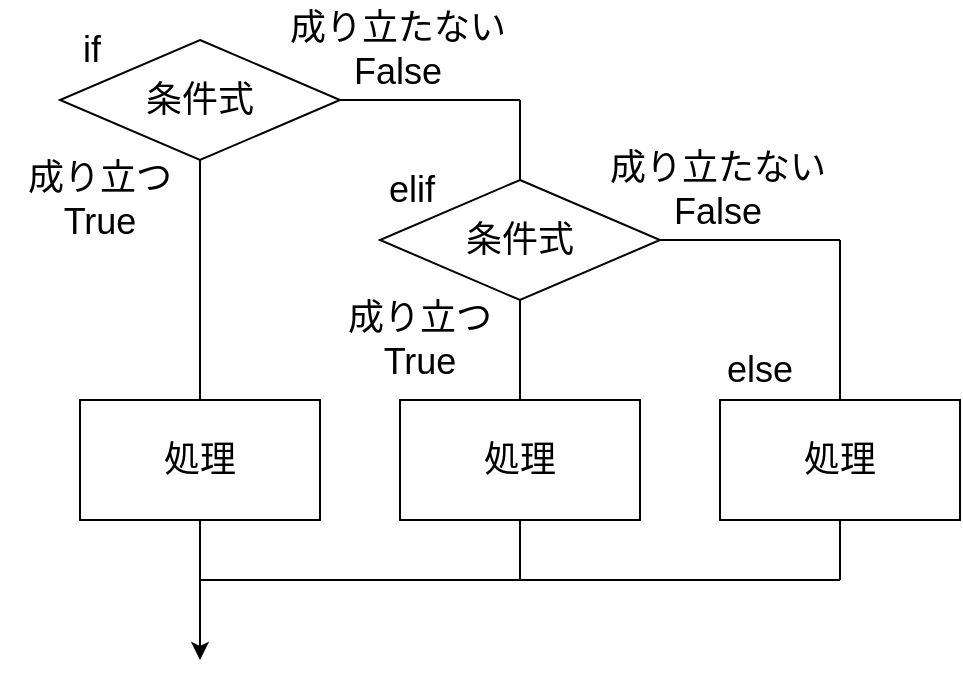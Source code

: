 <mxfile>
    <diagram id="aBmMwyCwoG2ENhylTCJa" name="ページ1">
        <mxGraphModel dx="754" dy="801" grid="1" gridSize="10" guides="1" tooltips="1" connect="1" arrows="1" fold="1" page="1" pageScale="1" pageWidth="827" pageHeight="1169" math="0" shadow="0">
            <root>
                <mxCell id="0"/>
                <mxCell id="1" parent="0"/>
                <mxCell id="2" value="&lt;font style=&quot;font-size: 18px;&quot;&gt;条件式&lt;/font&gt;" style="rhombus;whiteSpace=wrap;html=1;" vertex="1" parent="1">
                    <mxGeometry x="170" y="430" width="140" height="60" as="geometry"/>
                </mxCell>
                <mxCell id="3" value="&lt;font style=&quot;font-size: 18px;&quot;&gt;処理&lt;/font&gt;" style="rounded=0;whiteSpace=wrap;html=1;" vertex="1" parent="1">
                    <mxGeometry x="180" y="610" width="120" height="60" as="geometry"/>
                </mxCell>
                <mxCell id="4" value="成り立つ&lt;br&gt;True" style="text;strokeColor=none;align=center;fillColor=none;html=1;verticalAlign=middle;whiteSpace=wrap;rounded=0;fontSize=18;" vertex="1" parent="1">
                    <mxGeometry x="140" y="490" width="100" height="40" as="geometry"/>
                </mxCell>
                <mxCell id="5" value="成り立たない&lt;br&gt;False" style="text;strokeColor=none;align=center;fillColor=none;html=1;verticalAlign=middle;whiteSpace=wrap;rounded=0;fontSize=18;" vertex="1" parent="1">
                    <mxGeometry x="269" y="410" width="140" height="50" as="geometry"/>
                </mxCell>
                <mxCell id="6" value="" style="endArrow=none;html=1;fontSize=18;entryX=0.5;entryY=1;entryDx=0;entryDy=0;exitX=0.5;exitY=0;exitDx=0;exitDy=0;" edge="1" parent="1" source="3" target="2">
                    <mxGeometry width="50" height="50" relative="1" as="geometry">
                        <mxPoint x="256" y="540" as="sourcePoint"/>
                        <mxPoint x="306" y="490" as="targetPoint"/>
                    </mxGeometry>
                </mxCell>
                <mxCell id="7" value="" style="endArrow=classic;html=1;fontSize=18;exitX=0.5;exitY=1;exitDx=0;exitDy=0;" edge="1" parent="1" source="3">
                    <mxGeometry width="50" height="50" relative="1" as="geometry">
                        <mxPoint x="276" y="720" as="sourcePoint"/>
                        <mxPoint x="240" y="740" as="targetPoint"/>
                    </mxGeometry>
                </mxCell>
                <mxCell id="8" value="" style="endArrow=none;html=1;fontSize=18;" edge="1" parent="1">
                    <mxGeometry width="50" height="50" relative="1" as="geometry">
                        <mxPoint x="310" y="460" as="sourcePoint"/>
                        <mxPoint x="400" y="460" as="targetPoint"/>
                    </mxGeometry>
                </mxCell>
                <mxCell id="10" value="" style="endArrow=none;html=1;fontSize=18;exitX=0.5;exitY=0;exitDx=0;exitDy=0;" edge="1" parent="1" source="14">
                    <mxGeometry width="50" height="50" relative="1" as="geometry">
                        <mxPoint x="316" y="630" as="sourcePoint"/>
                        <mxPoint x="400" y="460" as="targetPoint"/>
                    </mxGeometry>
                </mxCell>
                <mxCell id="11" value="" style="endArrow=none;html=1;fontSize=18;" edge="1" parent="1">
                    <mxGeometry width="50" height="50" relative="1" as="geometry">
                        <mxPoint x="240" y="700" as="sourcePoint"/>
                        <mxPoint x="560" y="700" as="targetPoint"/>
                    </mxGeometry>
                </mxCell>
                <mxCell id="13" value="if" style="text;strokeColor=none;align=center;fillColor=none;html=1;verticalAlign=middle;whiteSpace=wrap;rounded=0;fontSize=18;" vertex="1" parent="1">
                    <mxGeometry x="156" y="420" width="60" height="30" as="geometry"/>
                </mxCell>
                <mxCell id="14" value="&lt;font style=&quot;font-size: 18px;&quot;&gt;条件式&lt;/font&gt;" style="rhombus;whiteSpace=wrap;html=1;" vertex="1" parent="1">
                    <mxGeometry x="330" y="500" width="140" height="60" as="geometry"/>
                </mxCell>
                <mxCell id="15" value="&lt;font style=&quot;font-size: 18px;&quot;&gt;処理&lt;/font&gt;" style="rounded=0;whiteSpace=wrap;html=1;" vertex="1" parent="1">
                    <mxGeometry x="340" y="610" width="120" height="60" as="geometry"/>
                </mxCell>
                <mxCell id="16" value="成り立つ&lt;br&gt;True" style="text;strokeColor=none;align=center;fillColor=none;html=1;verticalAlign=middle;whiteSpace=wrap;rounded=0;fontSize=18;" vertex="1" parent="1">
                    <mxGeometry x="300" y="560" width="100" height="40" as="geometry"/>
                </mxCell>
                <mxCell id="17" value="成り立たない&lt;br&gt;False" style="text;strokeColor=none;align=center;fillColor=none;html=1;verticalAlign=middle;whiteSpace=wrap;rounded=0;fontSize=18;" vertex="1" parent="1">
                    <mxGeometry x="429" y="480" width="140" height="50" as="geometry"/>
                </mxCell>
                <mxCell id="18" value="" style="endArrow=none;html=1;fontSize=18;entryX=0.5;entryY=1;entryDx=0;entryDy=0;exitX=0.5;exitY=0;exitDx=0;exitDy=0;" edge="1" parent="1" source="15" target="14">
                    <mxGeometry width="50" height="50" relative="1" as="geometry">
                        <mxPoint x="416" y="610" as="sourcePoint"/>
                        <mxPoint x="466" y="560" as="targetPoint"/>
                    </mxGeometry>
                </mxCell>
                <mxCell id="20" value="" style="endArrow=none;html=1;fontSize=18;" edge="1" parent="1">
                    <mxGeometry width="50" height="50" relative="1" as="geometry">
                        <mxPoint x="470" y="530" as="sourcePoint"/>
                        <mxPoint x="560" y="530" as="targetPoint"/>
                    </mxGeometry>
                </mxCell>
                <mxCell id="23" value="elif" style="text;strokeColor=none;align=center;fillColor=none;html=1;verticalAlign=middle;whiteSpace=wrap;rounded=0;fontSize=18;" vertex="1" parent="1">
                    <mxGeometry x="316" y="490" width="60" height="30" as="geometry"/>
                </mxCell>
                <mxCell id="25" value="&lt;font style=&quot;font-size: 18px;&quot;&gt;処理&lt;/font&gt;" style="rounded=0;whiteSpace=wrap;html=1;" vertex="1" parent="1">
                    <mxGeometry x="500" y="610" width="120" height="60" as="geometry"/>
                </mxCell>
                <mxCell id="28" value="" style="endArrow=none;html=1;fontSize=18;exitX=0.5;exitY=0;exitDx=0;exitDy=0;" edge="1" parent="1" source="25">
                    <mxGeometry width="50" height="50" relative="1" as="geometry">
                        <mxPoint x="576" y="610" as="sourcePoint"/>
                        <mxPoint x="560" y="530" as="targetPoint"/>
                    </mxGeometry>
                </mxCell>
                <mxCell id="33" value="else" style="text;strokeColor=none;align=center;fillColor=none;html=1;verticalAlign=middle;whiteSpace=wrap;rounded=0;fontSize=18;" vertex="1" parent="1">
                    <mxGeometry x="490" y="580" width="60" height="30" as="geometry"/>
                </mxCell>
                <mxCell id="34" value="" style="endArrow=none;html=1;fontFamily=Helvetica;fontSize=18;" edge="1" parent="1">
                    <mxGeometry width="50" height="50" relative="1" as="geometry">
                        <mxPoint x="560" y="700" as="sourcePoint"/>
                        <mxPoint x="560" y="670" as="targetPoint"/>
                    </mxGeometry>
                </mxCell>
                <mxCell id="35" value="" style="endArrow=none;html=1;fontFamily=Helvetica;fontSize=18;" edge="1" parent="1">
                    <mxGeometry width="50" height="50" relative="1" as="geometry">
                        <mxPoint x="400" y="700" as="sourcePoint"/>
                        <mxPoint x="400" y="670" as="targetPoint"/>
                    </mxGeometry>
                </mxCell>
            </root>
        </mxGraphModel>
    </diagram>
</mxfile>